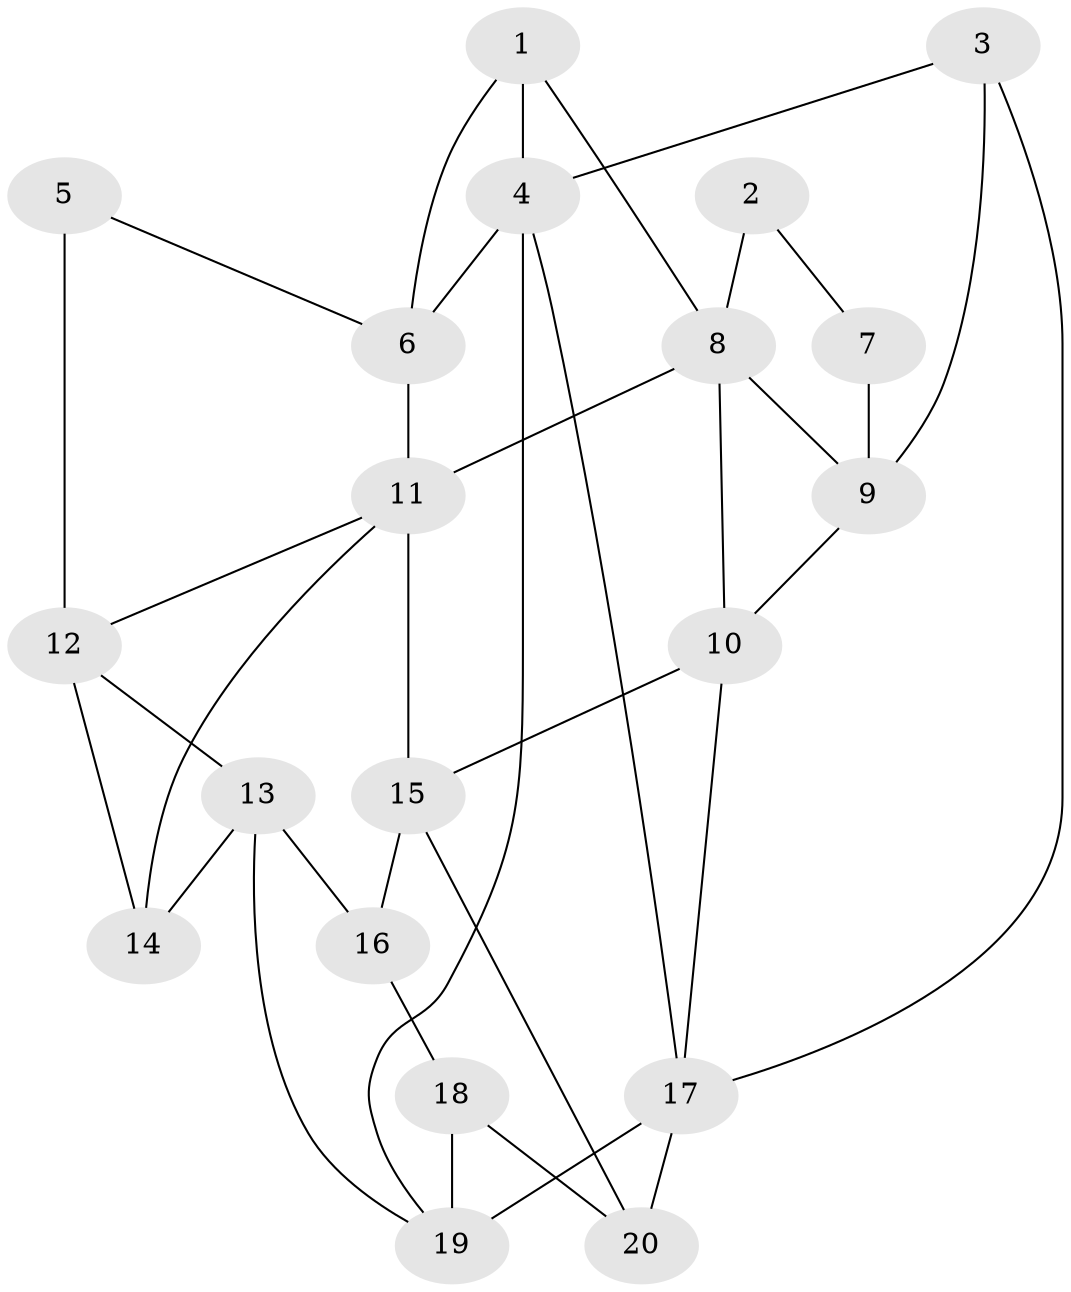 // original degree distribution, {3: 0.05, 4: 0.23333333333333334, 5: 0.48333333333333334, 6: 0.23333333333333334}
// Generated by graph-tools (version 1.1) at 2025/38/03/04/25 23:38:27]
// undirected, 20 vertices, 36 edges
graph export_dot {
  node [color=gray90,style=filled];
  1;
  2;
  3;
  4;
  5;
  6;
  7;
  8;
  9;
  10;
  11;
  12;
  13;
  14;
  15;
  16;
  17;
  18;
  19;
  20;
  1 -- 4 [weight=1.0];
  1 -- 6 [weight=1.0];
  1 -- 8 [weight=1.0];
  2 -- 7 [weight=1.0];
  2 -- 8 [weight=2.0];
  3 -- 4 [weight=1.0];
  3 -- 9 [weight=1.0];
  3 -- 17 [weight=1.0];
  4 -- 6 [weight=1.0];
  4 -- 17 [weight=1.0];
  4 -- 19 [weight=1.0];
  5 -- 6 [weight=1.0];
  5 -- 12 [weight=2.0];
  6 -- 11 [weight=1.0];
  7 -- 9 [weight=3.0];
  8 -- 9 [weight=1.0];
  8 -- 10 [weight=1.0];
  8 -- 11 [weight=1.0];
  9 -- 10 [weight=1.0];
  10 -- 15 [weight=1.0];
  10 -- 17 [weight=1.0];
  11 -- 12 [weight=1.0];
  11 -- 14 [weight=1.0];
  11 -- 15 [weight=1.0];
  12 -- 13 [weight=1.0];
  12 -- 14 [weight=1.0];
  13 -- 14 [weight=2.0];
  13 -- 16 [weight=1.0];
  13 -- 19 [weight=1.0];
  15 -- 16 [weight=2.0];
  15 -- 20 [weight=1.0];
  16 -- 18 [weight=2.0];
  17 -- 19 [weight=1.0];
  17 -- 20 [weight=2.0];
  18 -- 19 [weight=2.0];
  18 -- 20 [weight=1.0];
}

